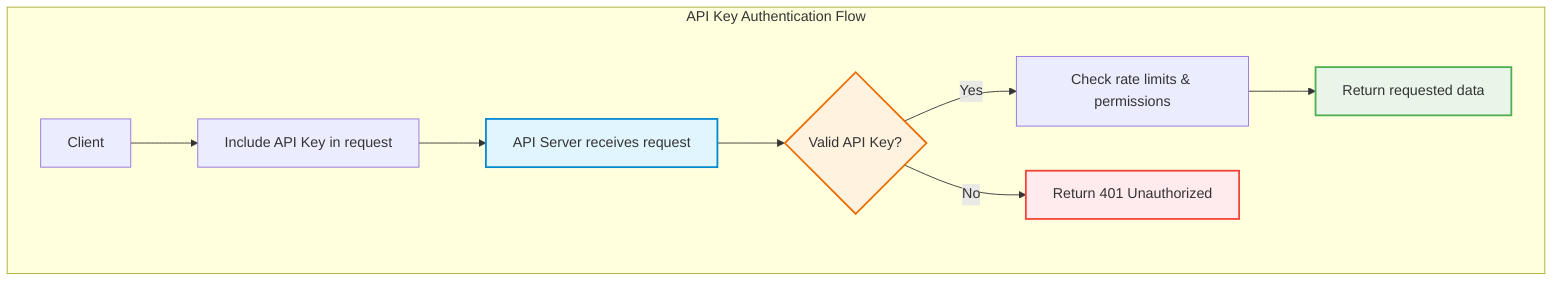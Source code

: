 graph TB
    subgraph "API Key Authentication Flow"
        B1[Client] --> B2[Include API Key in request]
        B2 --> B3[API Server receives request]
        B3 --> B4{Valid API Key?}
        B4 -->|Yes| B5[Check rate limits & permissions]
        B5 --> B6[Return requested data]
        B4 -->|No| B7[Return 401 Unauthorized]
    end

    classDef authFlow fill:#e1f5fe,stroke:#0288d1,stroke-width:2px
    classDef decision fill:#fff3e0,stroke:#ef6c00,stroke-width:2px
    classDef success fill:#e8f5e8,stroke:#4caf50,stroke-width:2px
    classDef error fill:#ffebee,stroke:#f44336,stroke-width:2px

    class B3 authFlow
    class B4 decision
    class B6 success
    class B7 error